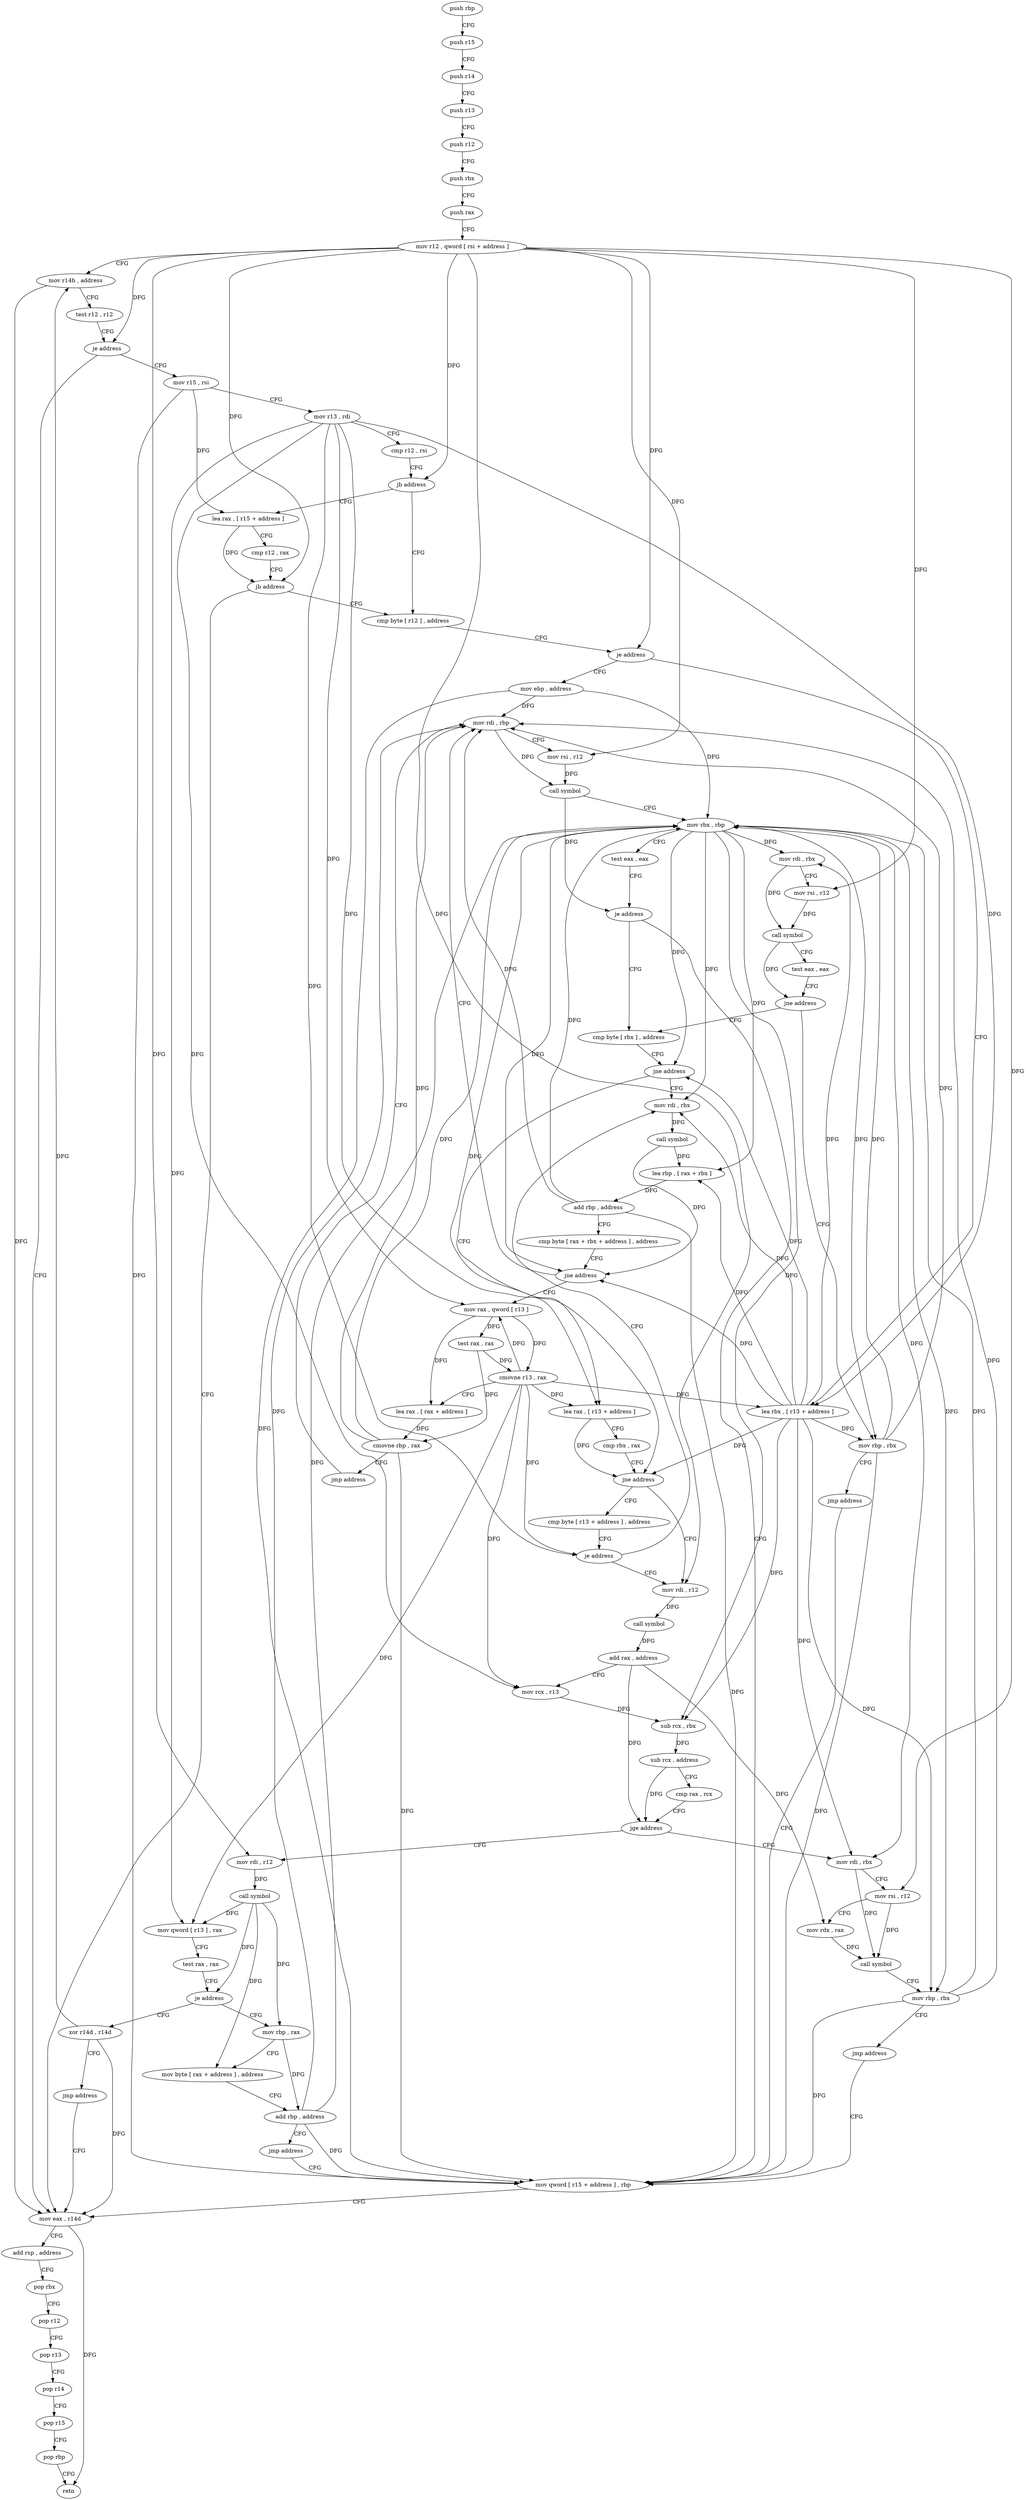 digraph "func" {
"4268192" [label = "push rbp" ]
"4268193" [label = "push r15" ]
"4268195" [label = "push r14" ]
"4268197" [label = "push r13" ]
"4268199" [label = "push r12" ]
"4268201" [label = "push rbx" ]
"4268202" [label = "push rax" ]
"4268203" [label = "mov r12 , qword [ rsi + address ]" ]
"4268207" [label = "mov r14b , address" ]
"4268210" [label = "test r12 , r12" ]
"4268213" [label = "je address" ]
"4268380" [label = "mov eax , r14d" ]
"4268219" [label = "mov r15 , rsi" ]
"4268383" [label = "add rsp , address" ]
"4268387" [label = "pop rbx" ]
"4268388" [label = "pop r12" ]
"4268390" [label = "pop r13" ]
"4268392" [label = "pop r14" ]
"4268394" [label = "pop r15" ]
"4268396" [label = "pop rbp" ]
"4268397" [label = "retn" ]
"4268222" [label = "mov r13 , rdi" ]
"4268225" [label = "cmp r12 , rsi" ]
"4268228" [label = "jb address" ]
"4268243" [label = "cmp byte [ r12 ] , address" ]
"4268230" [label = "lea rax , [ r15 + address ]" ]
"4268248" [label = "je address" ]
"4268371" [label = "mov ebp , address" ]
"4268250" [label = "lea rbx , [ r13 + address ]" ]
"4268234" [label = "cmp r12 , rax" ]
"4268237" [label = "jb address" ]
"4268376" [label = "mov qword [ r15 + address ] , rbp" ]
"4268254" [label = "mov rdi , rbx" ]
"4268257" [label = "mov rsi , r12" ]
"4268260" [label = "call symbol" ]
"4268265" [label = "test eax , eax" ]
"4268267" [label = "jne address" ]
"4268306" [label = "cmp byte [ rbx ] , address" ]
"4268269" [label = "mov rbp , rbx" ]
"4268309" [label = "jne address" ]
"4268327" [label = "mov rdi , rbx" ]
"4268311" [label = "lea rax , [ r13 + address ]" ]
"4268272" [label = "jmp address" ]
"4268330" [label = "call symbol" ]
"4268335" [label = "lea rbp , [ rax + rbx ]" ]
"4268339" [label = "add rbp , address" ]
"4268343" [label = "cmp byte [ rax + rbx + address ] , address" ]
"4268348" [label = "jne address" ]
"4268288" [label = "mov rdi , rbp" ]
"4268350" [label = "mov rax , qword [ r13 ]" ]
"4268315" [label = "cmp rbx , rax" ]
"4268318" [label = "jne address" ]
"4268398" [label = "mov rdi , r12" ]
"4268320" [label = "cmp byte [ r13 + address ] , address" ]
"4268291" [label = "mov rsi , r12" ]
"4268294" [label = "call symbol" ]
"4268299" [label = "mov rbx , rbp" ]
"4268302" [label = "test eax , eax" ]
"4268304" [label = "je address" ]
"4268354" [label = "test rax , rax" ]
"4268357" [label = "cmovne r13 , rax" ]
"4268361" [label = "lea rax , [ rax + address ]" ]
"4268365" [label = "cmovne rbp , rax" ]
"4268369" [label = "jmp address" ]
"4268401" [label = "call symbol" ]
"4268406" [label = "add rax , address" ]
"4268410" [label = "mov rcx , r13" ]
"4268413" [label = "sub rcx , rbx" ]
"4268416" [label = "sub rcx , address" ]
"4268420" [label = "cmp rax , rcx" ]
"4268423" [label = "jge address" ]
"4268444" [label = "mov rdi , r12" ]
"4268425" [label = "mov rdi , rbx" ]
"4268325" [label = "je address" ]
"4268447" [label = "call symbol" ]
"4268452" [label = "mov qword [ r13 ] , rax" ]
"4268456" [label = "test rax , rax" ]
"4268459" [label = "je address" ]
"4268474" [label = "xor r14d , r14d" ]
"4268461" [label = "mov rbp , rax" ]
"4268428" [label = "mov rsi , r12" ]
"4268431" [label = "mov rdx , rax" ]
"4268434" [label = "call symbol" ]
"4268439" [label = "mov rbp , rbx" ]
"4268442" [label = "jmp address" ]
"4268477" [label = "jmp address" ]
"4268464" [label = "mov byte [ rax + address ] , address" ]
"4268468" [label = "add rbp , address" ]
"4268472" [label = "jmp address" ]
"4268192" -> "4268193" [ label = "CFG" ]
"4268193" -> "4268195" [ label = "CFG" ]
"4268195" -> "4268197" [ label = "CFG" ]
"4268197" -> "4268199" [ label = "CFG" ]
"4268199" -> "4268201" [ label = "CFG" ]
"4268201" -> "4268202" [ label = "CFG" ]
"4268202" -> "4268203" [ label = "CFG" ]
"4268203" -> "4268207" [ label = "CFG" ]
"4268203" -> "4268213" [ label = "DFG" ]
"4268203" -> "4268228" [ label = "DFG" ]
"4268203" -> "4268248" [ label = "DFG" ]
"4268203" -> "4268237" [ label = "DFG" ]
"4268203" -> "4268257" [ label = "DFG" ]
"4268203" -> "4268291" [ label = "DFG" ]
"4268203" -> "4268398" [ label = "DFG" ]
"4268203" -> "4268444" [ label = "DFG" ]
"4268203" -> "4268428" [ label = "DFG" ]
"4268207" -> "4268210" [ label = "CFG" ]
"4268207" -> "4268380" [ label = "DFG" ]
"4268210" -> "4268213" [ label = "CFG" ]
"4268213" -> "4268380" [ label = "CFG" ]
"4268213" -> "4268219" [ label = "CFG" ]
"4268380" -> "4268383" [ label = "CFG" ]
"4268380" -> "4268397" [ label = "DFG" ]
"4268219" -> "4268222" [ label = "CFG" ]
"4268219" -> "4268230" [ label = "DFG" ]
"4268219" -> "4268376" [ label = "DFG" ]
"4268383" -> "4268387" [ label = "CFG" ]
"4268387" -> "4268388" [ label = "CFG" ]
"4268388" -> "4268390" [ label = "CFG" ]
"4268390" -> "4268392" [ label = "CFG" ]
"4268392" -> "4268394" [ label = "CFG" ]
"4268394" -> "4268396" [ label = "CFG" ]
"4268396" -> "4268397" [ label = "CFG" ]
"4268222" -> "4268225" [ label = "CFG" ]
"4268222" -> "4268250" [ label = "DFG" ]
"4268222" -> "4268311" [ label = "DFG" ]
"4268222" -> "4268350" [ label = "DFG" ]
"4268222" -> "4268410" [ label = "DFG" ]
"4268222" -> "4268325" [ label = "DFG" ]
"4268222" -> "4268452" [ label = "DFG" ]
"4268225" -> "4268228" [ label = "CFG" ]
"4268228" -> "4268243" [ label = "CFG" ]
"4268228" -> "4268230" [ label = "CFG" ]
"4268243" -> "4268248" [ label = "CFG" ]
"4268230" -> "4268234" [ label = "CFG" ]
"4268230" -> "4268237" [ label = "DFG" ]
"4268248" -> "4268371" [ label = "CFG" ]
"4268248" -> "4268250" [ label = "CFG" ]
"4268371" -> "4268376" [ label = "DFG" ]
"4268371" -> "4268288" [ label = "DFG" ]
"4268371" -> "4268299" [ label = "DFG" ]
"4268250" -> "4268254" [ label = "DFG" ]
"4268250" -> "4268309" [ label = "DFG" ]
"4268250" -> "4268269" [ label = "DFG" ]
"4268250" -> "4268327" [ label = "DFG" ]
"4268250" -> "4268335" [ label = "DFG" ]
"4268250" -> "4268348" [ label = "DFG" ]
"4268250" -> "4268318" [ label = "DFG" ]
"4268250" -> "4268413" [ label = "DFG" ]
"4268250" -> "4268425" [ label = "DFG" ]
"4268250" -> "4268439" [ label = "DFG" ]
"4268234" -> "4268237" [ label = "CFG" ]
"4268237" -> "4268380" [ label = "CFG" ]
"4268237" -> "4268243" [ label = "CFG" ]
"4268376" -> "4268380" [ label = "CFG" ]
"4268254" -> "4268257" [ label = "CFG" ]
"4268254" -> "4268260" [ label = "DFG" ]
"4268257" -> "4268260" [ label = "DFG" ]
"4268260" -> "4268265" [ label = "CFG" ]
"4268260" -> "4268267" [ label = "DFG" ]
"4268265" -> "4268267" [ label = "CFG" ]
"4268267" -> "4268306" [ label = "CFG" ]
"4268267" -> "4268269" [ label = "CFG" ]
"4268306" -> "4268309" [ label = "CFG" ]
"4268269" -> "4268272" [ label = "CFG" ]
"4268269" -> "4268376" [ label = "DFG" ]
"4268269" -> "4268288" [ label = "DFG" ]
"4268269" -> "4268299" [ label = "DFG" ]
"4268309" -> "4268327" [ label = "CFG" ]
"4268309" -> "4268311" [ label = "CFG" ]
"4268327" -> "4268330" [ label = "DFG" ]
"4268311" -> "4268315" [ label = "CFG" ]
"4268311" -> "4268318" [ label = "DFG" ]
"4268272" -> "4268376" [ label = "CFG" ]
"4268330" -> "4268335" [ label = "DFG" ]
"4268330" -> "4268348" [ label = "DFG" ]
"4268335" -> "4268339" [ label = "DFG" ]
"4268339" -> "4268343" [ label = "CFG" ]
"4268339" -> "4268376" [ label = "DFG" ]
"4268339" -> "4268288" [ label = "DFG" ]
"4268339" -> "4268299" [ label = "DFG" ]
"4268343" -> "4268348" [ label = "CFG" ]
"4268348" -> "4268288" [ label = "CFG" ]
"4268348" -> "4268350" [ label = "CFG" ]
"4268288" -> "4268291" [ label = "CFG" ]
"4268288" -> "4268294" [ label = "DFG" ]
"4268350" -> "4268354" [ label = "DFG" ]
"4268350" -> "4268357" [ label = "DFG" ]
"4268350" -> "4268361" [ label = "DFG" ]
"4268315" -> "4268318" [ label = "CFG" ]
"4268318" -> "4268398" [ label = "CFG" ]
"4268318" -> "4268320" [ label = "CFG" ]
"4268398" -> "4268401" [ label = "DFG" ]
"4268320" -> "4268325" [ label = "CFG" ]
"4268291" -> "4268294" [ label = "DFG" ]
"4268294" -> "4268299" [ label = "CFG" ]
"4268294" -> "4268304" [ label = "DFG" ]
"4268299" -> "4268302" [ label = "CFG" ]
"4268299" -> "4268254" [ label = "DFG" ]
"4268299" -> "4268309" [ label = "DFG" ]
"4268299" -> "4268269" [ label = "DFG" ]
"4268299" -> "4268327" [ label = "DFG" ]
"4268299" -> "4268335" [ label = "DFG" ]
"4268299" -> "4268348" [ label = "DFG" ]
"4268299" -> "4268318" [ label = "DFG" ]
"4268299" -> "4268413" [ label = "DFG" ]
"4268299" -> "4268425" [ label = "DFG" ]
"4268299" -> "4268439" [ label = "DFG" ]
"4268302" -> "4268304" [ label = "CFG" ]
"4268304" -> "4268376" [ label = "CFG" ]
"4268304" -> "4268306" [ label = "CFG" ]
"4268354" -> "4268357" [ label = "DFG" ]
"4268354" -> "4268365" [ label = "DFG" ]
"4268357" -> "4268361" [ label = "CFG" ]
"4268357" -> "4268250" [ label = "DFG" ]
"4268357" -> "4268311" [ label = "DFG" ]
"4268357" -> "4268350" [ label = "DFG" ]
"4268357" -> "4268410" [ label = "DFG" ]
"4268357" -> "4268325" [ label = "DFG" ]
"4268357" -> "4268452" [ label = "DFG" ]
"4268361" -> "4268365" [ label = "DFG" ]
"4268365" -> "4268369" [ label = "CFG" ]
"4268365" -> "4268376" [ label = "DFG" ]
"4268365" -> "4268288" [ label = "DFG" ]
"4268365" -> "4268299" [ label = "DFG" ]
"4268369" -> "4268288" [ label = "CFG" ]
"4268401" -> "4268406" [ label = "DFG" ]
"4268406" -> "4268410" [ label = "CFG" ]
"4268406" -> "4268423" [ label = "DFG" ]
"4268406" -> "4268431" [ label = "DFG" ]
"4268410" -> "4268413" [ label = "DFG" ]
"4268413" -> "4268416" [ label = "DFG" ]
"4268416" -> "4268420" [ label = "CFG" ]
"4268416" -> "4268423" [ label = "DFG" ]
"4268420" -> "4268423" [ label = "CFG" ]
"4268423" -> "4268444" [ label = "CFG" ]
"4268423" -> "4268425" [ label = "CFG" ]
"4268444" -> "4268447" [ label = "DFG" ]
"4268425" -> "4268428" [ label = "CFG" ]
"4268425" -> "4268434" [ label = "DFG" ]
"4268325" -> "4268398" [ label = "CFG" ]
"4268325" -> "4268327" [ label = "CFG" ]
"4268447" -> "4268452" [ label = "DFG" ]
"4268447" -> "4268459" [ label = "DFG" ]
"4268447" -> "4268461" [ label = "DFG" ]
"4268447" -> "4268464" [ label = "DFG" ]
"4268452" -> "4268456" [ label = "CFG" ]
"4268456" -> "4268459" [ label = "CFG" ]
"4268459" -> "4268474" [ label = "CFG" ]
"4268459" -> "4268461" [ label = "CFG" ]
"4268474" -> "4268477" [ label = "CFG" ]
"4268474" -> "4268207" [ label = "DFG" ]
"4268474" -> "4268380" [ label = "DFG" ]
"4268461" -> "4268464" [ label = "CFG" ]
"4268461" -> "4268468" [ label = "DFG" ]
"4268428" -> "4268431" [ label = "CFG" ]
"4268428" -> "4268434" [ label = "DFG" ]
"4268431" -> "4268434" [ label = "DFG" ]
"4268434" -> "4268439" [ label = "CFG" ]
"4268439" -> "4268442" [ label = "CFG" ]
"4268439" -> "4268376" [ label = "DFG" ]
"4268439" -> "4268288" [ label = "DFG" ]
"4268439" -> "4268299" [ label = "DFG" ]
"4268442" -> "4268376" [ label = "CFG" ]
"4268477" -> "4268380" [ label = "CFG" ]
"4268464" -> "4268468" [ label = "CFG" ]
"4268468" -> "4268472" [ label = "CFG" ]
"4268468" -> "4268376" [ label = "DFG" ]
"4268468" -> "4268288" [ label = "DFG" ]
"4268468" -> "4268299" [ label = "DFG" ]
"4268472" -> "4268376" [ label = "CFG" ]
}
